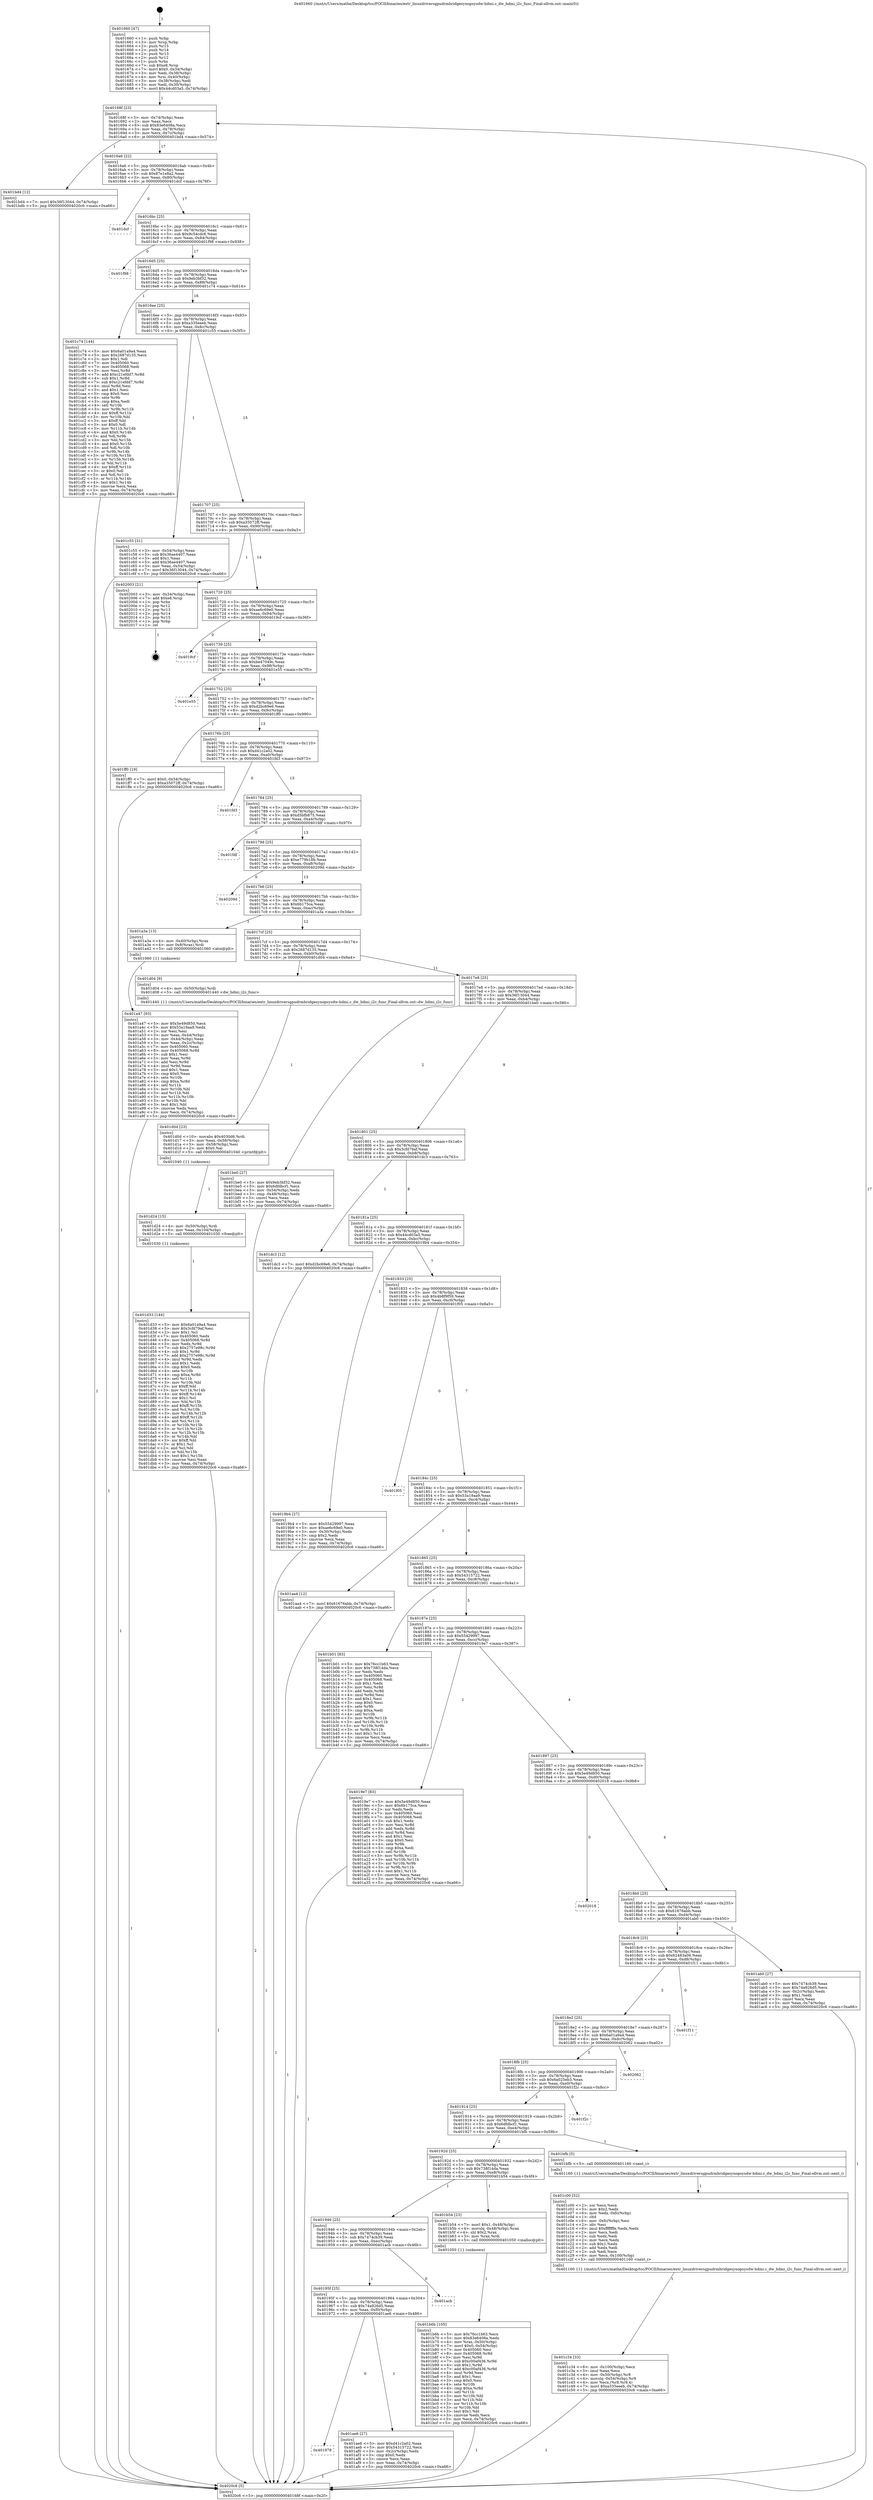 digraph "0x401660" {
  label = "0x401660 (/mnt/c/Users/mathe/Desktop/tcc/POCII/binaries/extr_linuxdriversgpudrmbridgesynopsysdw-hdmi.c_dw_hdmi_i2c_func_Final-ollvm.out::main(0))"
  labelloc = "t"
  node[shape=record]

  Entry [label="",width=0.3,height=0.3,shape=circle,fillcolor=black,style=filled]
  "0x40168f" [label="{
     0x40168f [23]\l
     | [instrs]\l
     &nbsp;&nbsp;0x40168f \<+3\>: mov -0x74(%rbp),%eax\l
     &nbsp;&nbsp;0x401692 \<+2\>: mov %eax,%ecx\l
     &nbsp;&nbsp;0x401694 \<+6\>: sub $0x83e6408a,%ecx\l
     &nbsp;&nbsp;0x40169a \<+3\>: mov %eax,-0x78(%rbp)\l
     &nbsp;&nbsp;0x40169d \<+3\>: mov %ecx,-0x7c(%rbp)\l
     &nbsp;&nbsp;0x4016a0 \<+6\>: je 0000000000401bd4 \<main+0x574\>\l
  }"]
  "0x401bd4" [label="{
     0x401bd4 [12]\l
     | [instrs]\l
     &nbsp;&nbsp;0x401bd4 \<+7\>: movl $0x36f13044,-0x74(%rbp)\l
     &nbsp;&nbsp;0x401bdb \<+5\>: jmp 00000000004020c6 \<main+0xa66\>\l
  }"]
  "0x4016a6" [label="{
     0x4016a6 [22]\l
     | [instrs]\l
     &nbsp;&nbsp;0x4016a6 \<+5\>: jmp 00000000004016ab \<main+0x4b\>\l
     &nbsp;&nbsp;0x4016ab \<+3\>: mov -0x78(%rbp),%eax\l
     &nbsp;&nbsp;0x4016ae \<+5\>: sub $0x87e1e8a2,%eax\l
     &nbsp;&nbsp;0x4016b3 \<+3\>: mov %eax,-0x80(%rbp)\l
     &nbsp;&nbsp;0x4016b6 \<+6\>: je 0000000000401dcf \<main+0x76f\>\l
  }"]
  Exit [label="",width=0.3,height=0.3,shape=circle,fillcolor=black,style=filled,peripheries=2]
  "0x401dcf" [label="{
     0x401dcf\l
  }", style=dashed]
  "0x4016bc" [label="{
     0x4016bc [25]\l
     | [instrs]\l
     &nbsp;&nbsp;0x4016bc \<+5\>: jmp 00000000004016c1 \<main+0x61\>\l
     &nbsp;&nbsp;0x4016c1 \<+3\>: mov -0x78(%rbp),%eax\l
     &nbsp;&nbsp;0x4016c4 \<+5\>: sub $0x9c54cdc6,%eax\l
     &nbsp;&nbsp;0x4016c9 \<+6\>: mov %eax,-0x84(%rbp)\l
     &nbsp;&nbsp;0x4016cf \<+6\>: je 0000000000401f98 \<main+0x938\>\l
  }"]
  "0x401d33" [label="{
     0x401d33 [144]\l
     | [instrs]\l
     &nbsp;&nbsp;0x401d33 \<+5\>: mov $0x6a01a9a4,%eax\l
     &nbsp;&nbsp;0x401d38 \<+5\>: mov $0x3cfd79af,%esi\l
     &nbsp;&nbsp;0x401d3d \<+2\>: mov $0x1,%cl\l
     &nbsp;&nbsp;0x401d3f \<+7\>: mov 0x405060,%edx\l
     &nbsp;&nbsp;0x401d46 \<+8\>: mov 0x405068,%r8d\l
     &nbsp;&nbsp;0x401d4e \<+3\>: mov %edx,%r9d\l
     &nbsp;&nbsp;0x401d51 \<+7\>: sub $0x2757e98c,%r9d\l
     &nbsp;&nbsp;0x401d58 \<+4\>: sub $0x1,%r9d\l
     &nbsp;&nbsp;0x401d5c \<+7\>: add $0x2757e98c,%r9d\l
     &nbsp;&nbsp;0x401d63 \<+4\>: imul %r9d,%edx\l
     &nbsp;&nbsp;0x401d67 \<+3\>: and $0x1,%edx\l
     &nbsp;&nbsp;0x401d6a \<+3\>: cmp $0x0,%edx\l
     &nbsp;&nbsp;0x401d6d \<+4\>: sete %r10b\l
     &nbsp;&nbsp;0x401d71 \<+4\>: cmp $0xa,%r8d\l
     &nbsp;&nbsp;0x401d75 \<+4\>: setl %r11b\l
     &nbsp;&nbsp;0x401d79 \<+3\>: mov %r10b,%bl\l
     &nbsp;&nbsp;0x401d7c \<+3\>: xor $0xff,%bl\l
     &nbsp;&nbsp;0x401d7f \<+3\>: mov %r11b,%r14b\l
     &nbsp;&nbsp;0x401d82 \<+4\>: xor $0xff,%r14b\l
     &nbsp;&nbsp;0x401d86 \<+3\>: xor $0x1,%cl\l
     &nbsp;&nbsp;0x401d89 \<+3\>: mov %bl,%r15b\l
     &nbsp;&nbsp;0x401d8c \<+4\>: and $0xff,%r15b\l
     &nbsp;&nbsp;0x401d90 \<+3\>: and %cl,%r10b\l
     &nbsp;&nbsp;0x401d93 \<+3\>: mov %r14b,%r12b\l
     &nbsp;&nbsp;0x401d96 \<+4\>: and $0xff,%r12b\l
     &nbsp;&nbsp;0x401d9a \<+3\>: and %cl,%r11b\l
     &nbsp;&nbsp;0x401d9d \<+3\>: or %r10b,%r15b\l
     &nbsp;&nbsp;0x401da0 \<+3\>: or %r11b,%r12b\l
     &nbsp;&nbsp;0x401da3 \<+3\>: xor %r12b,%r15b\l
     &nbsp;&nbsp;0x401da6 \<+3\>: or %r14b,%bl\l
     &nbsp;&nbsp;0x401da9 \<+3\>: xor $0xff,%bl\l
     &nbsp;&nbsp;0x401dac \<+3\>: or $0x1,%cl\l
     &nbsp;&nbsp;0x401daf \<+2\>: and %cl,%bl\l
     &nbsp;&nbsp;0x401db1 \<+3\>: or %bl,%r15b\l
     &nbsp;&nbsp;0x401db4 \<+4\>: test $0x1,%r15b\l
     &nbsp;&nbsp;0x401db8 \<+3\>: cmovne %esi,%eax\l
     &nbsp;&nbsp;0x401dbb \<+3\>: mov %eax,-0x74(%rbp)\l
     &nbsp;&nbsp;0x401dbe \<+5\>: jmp 00000000004020c6 \<main+0xa66\>\l
  }"]
  "0x401f98" [label="{
     0x401f98\l
  }", style=dashed]
  "0x4016d5" [label="{
     0x4016d5 [25]\l
     | [instrs]\l
     &nbsp;&nbsp;0x4016d5 \<+5\>: jmp 00000000004016da \<main+0x7a\>\l
     &nbsp;&nbsp;0x4016da \<+3\>: mov -0x78(%rbp),%eax\l
     &nbsp;&nbsp;0x4016dd \<+5\>: sub $0x9eb3bf32,%eax\l
     &nbsp;&nbsp;0x4016e2 \<+6\>: mov %eax,-0x88(%rbp)\l
     &nbsp;&nbsp;0x4016e8 \<+6\>: je 0000000000401c74 \<main+0x614\>\l
  }"]
  "0x401d24" [label="{
     0x401d24 [15]\l
     | [instrs]\l
     &nbsp;&nbsp;0x401d24 \<+4\>: mov -0x50(%rbp),%rdi\l
     &nbsp;&nbsp;0x401d28 \<+6\>: mov %eax,-0x104(%rbp)\l
     &nbsp;&nbsp;0x401d2e \<+5\>: call 0000000000401030 \<free@plt\>\l
     | [calls]\l
     &nbsp;&nbsp;0x401030 \{1\} (unknown)\l
  }"]
  "0x401c74" [label="{
     0x401c74 [144]\l
     | [instrs]\l
     &nbsp;&nbsp;0x401c74 \<+5\>: mov $0x6a01a9a4,%eax\l
     &nbsp;&nbsp;0x401c79 \<+5\>: mov $0x2687d135,%ecx\l
     &nbsp;&nbsp;0x401c7e \<+2\>: mov $0x1,%dl\l
     &nbsp;&nbsp;0x401c80 \<+7\>: mov 0x405060,%esi\l
     &nbsp;&nbsp;0x401c87 \<+7\>: mov 0x405068,%edi\l
     &nbsp;&nbsp;0x401c8e \<+3\>: mov %esi,%r8d\l
     &nbsp;&nbsp;0x401c91 \<+7\>: add $0xc21efdd7,%r8d\l
     &nbsp;&nbsp;0x401c98 \<+4\>: sub $0x1,%r8d\l
     &nbsp;&nbsp;0x401c9c \<+7\>: sub $0xc21efdd7,%r8d\l
     &nbsp;&nbsp;0x401ca3 \<+4\>: imul %r8d,%esi\l
     &nbsp;&nbsp;0x401ca7 \<+3\>: and $0x1,%esi\l
     &nbsp;&nbsp;0x401caa \<+3\>: cmp $0x0,%esi\l
     &nbsp;&nbsp;0x401cad \<+4\>: sete %r9b\l
     &nbsp;&nbsp;0x401cb1 \<+3\>: cmp $0xa,%edi\l
     &nbsp;&nbsp;0x401cb4 \<+4\>: setl %r10b\l
     &nbsp;&nbsp;0x401cb8 \<+3\>: mov %r9b,%r11b\l
     &nbsp;&nbsp;0x401cbb \<+4\>: xor $0xff,%r11b\l
     &nbsp;&nbsp;0x401cbf \<+3\>: mov %r10b,%bl\l
     &nbsp;&nbsp;0x401cc2 \<+3\>: xor $0xff,%bl\l
     &nbsp;&nbsp;0x401cc5 \<+3\>: xor $0x0,%dl\l
     &nbsp;&nbsp;0x401cc8 \<+3\>: mov %r11b,%r14b\l
     &nbsp;&nbsp;0x401ccb \<+4\>: and $0x0,%r14b\l
     &nbsp;&nbsp;0x401ccf \<+3\>: and %dl,%r9b\l
     &nbsp;&nbsp;0x401cd2 \<+3\>: mov %bl,%r15b\l
     &nbsp;&nbsp;0x401cd5 \<+4\>: and $0x0,%r15b\l
     &nbsp;&nbsp;0x401cd9 \<+3\>: and %dl,%r10b\l
     &nbsp;&nbsp;0x401cdc \<+3\>: or %r9b,%r14b\l
     &nbsp;&nbsp;0x401cdf \<+3\>: or %r10b,%r15b\l
     &nbsp;&nbsp;0x401ce2 \<+3\>: xor %r15b,%r14b\l
     &nbsp;&nbsp;0x401ce5 \<+3\>: or %bl,%r11b\l
     &nbsp;&nbsp;0x401ce8 \<+4\>: xor $0xff,%r11b\l
     &nbsp;&nbsp;0x401cec \<+3\>: or $0x0,%dl\l
     &nbsp;&nbsp;0x401cef \<+3\>: and %dl,%r11b\l
     &nbsp;&nbsp;0x401cf2 \<+3\>: or %r11b,%r14b\l
     &nbsp;&nbsp;0x401cf5 \<+4\>: test $0x1,%r14b\l
     &nbsp;&nbsp;0x401cf9 \<+3\>: cmovne %ecx,%eax\l
     &nbsp;&nbsp;0x401cfc \<+3\>: mov %eax,-0x74(%rbp)\l
     &nbsp;&nbsp;0x401cff \<+5\>: jmp 00000000004020c6 \<main+0xa66\>\l
  }"]
  "0x4016ee" [label="{
     0x4016ee [25]\l
     | [instrs]\l
     &nbsp;&nbsp;0x4016ee \<+5\>: jmp 00000000004016f3 \<main+0x93\>\l
     &nbsp;&nbsp;0x4016f3 \<+3\>: mov -0x78(%rbp),%eax\l
     &nbsp;&nbsp;0x4016f6 \<+5\>: sub $0xa335eeeb,%eax\l
     &nbsp;&nbsp;0x4016fb \<+6\>: mov %eax,-0x8c(%rbp)\l
     &nbsp;&nbsp;0x401701 \<+6\>: je 0000000000401c55 \<main+0x5f5\>\l
  }"]
  "0x401d0d" [label="{
     0x401d0d [23]\l
     | [instrs]\l
     &nbsp;&nbsp;0x401d0d \<+10\>: movabs $0x4030d6,%rdi\l
     &nbsp;&nbsp;0x401d17 \<+3\>: mov %eax,-0x58(%rbp)\l
     &nbsp;&nbsp;0x401d1a \<+3\>: mov -0x58(%rbp),%esi\l
     &nbsp;&nbsp;0x401d1d \<+2\>: mov $0x0,%al\l
     &nbsp;&nbsp;0x401d1f \<+5\>: call 0000000000401040 \<printf@plt\>\l
     | [calls]\l
     &nbsp;&nbsp;0x401040 \{1\} (unknown)\l
  }"]
  "0x401c55" [label="{
     0x401c55 [31]\l
     | [instrs]\l
     &nbsp;&nbsp;0x401c55 \<+3\>: mov -0x54(%rbp),%eax\l
     &nbsp;&nbsp;0x401c58 \<+5\>: sub $0x36ae4407,%eax\l
     &nbsp;&nbsp;0x401c5d \<+3\>: add $0x1,%eax\l
     &nbsp;&nbsp;0x401c60 \<+5\>: add $0x36ae4407,%eax\l
     &nbsp;&nbsp;0x401c65 \<+3\>: mov %eax,-0x54(%rbp)\l
     &nbsp;&nbsp;0x401c68 \<+7\>: movl $0x36f13044,-0x74(%rbp)\l
     &nbsp;&nbsp;0x401c6f \<+5\>: jmp 00000000004020c6 \<main+0xa66\>\l
  }"]
  "0x401707" [label="{
     0x401707 [25]\l
     | [instrs]\l
     &nbsp;&nbsp;0x401707 \<+5\>: jmp 000000000040170c \<main+0xac\>\l
     &nbsp;&nbsp;0x40170c \<+3\>: mov -0x78(%rbp),%eax\l
     &nbsp;&nbsp;0x40170f \<+5\>: sub $0xa35072ff,%eax\l
     &nbsp;&nbsp;0x401714 \<+6\>: mov %eax,-0x90(%rbp)\l
     &nbsp;&nbsp;0x40171a \<+6\>: je 0000000000402003 \<main+0x9a3\>\l
  }"]
  "0x401c34" [label="{
     0x401c34 [33]\l
     | [instrs]\l
     &nbsp;&nbsp;0x401c34 \<+6\>: mov -0x100(%rbp),%ecx\l
     &nbsp;&nbsp;0x401c3a \<+3\>: imul %eax,%ecx\l
     &nbsp;&nbsp;0x401c3d \<+4\>: mov -0x50(%rbp),%r8\l
     &nbsp;&nbsp;0x401c41 \<+4\>: movslq -0x54(%rbp),%r9\l
     &nbsp;&nbsp;0x401c45 \<+4\>: mov %ecx,(%r8,%r9,4)\l
     &nbsp;&nbsp;0x401c49 \<+7\>: movl $0xa335eeeb,-0x74(%rbp)\l
     &nbsp;&nbsp;0x401c50 \<+5\>: jmp 00000000004020c6 \<main+0xa66\>\l
  }"]
  "0x402003" [label="{
     0x402003 [21]\l
     | [instrs]\l
     &nbsp;&nbsp;0x402003 \<+3\>: mov -0x34(%rbp),%eax\l
     &nbsp;&nbsp;0x402006 \<+7\>: add $0xe8,%rsp\l
     &nbsp;&nbsp;0x40200d \<+1\>: pop %rbx\l
     &nbsp;&nbsp;0x40200e \<+2\>: pop %r12\l
     &nbsp;&nbsp;0x402010 \<+2\>: pop %r13\l
     &nbsp;&nbsp;0x402012 \<+2\>: pop %r14\l
     &nbsp;&nbsp;0x402014 \<+2\>: pop %r15\l
     &nbsp;&nbsp;0x402016 \<+1\>: pop %rbp\l
     &nbsp;&nbsp;0x402017 \<+1\>: ret\l
  }"]
  "0x401720" [label="{
     0x401720 [25]\l
     | [instrs]\l
     &nbsp;&nbsp;0x401720 \<+5\>: jmp 0000000000401725 \<main+0xc5\>\l
     &nbsp;&nbsp;0x401725 \<+3\>: mov -0x78(%rbp),%eax\l
     &nbsp;&nbsp;0x401728 \<+5\>: sub $0xae6c69e0,%eax\l
     &nbsp;&nbsp;0x40172d \<+6\>: mov %eax,-0x94(%rbp)\l
     &nbsp;&nbsp;0x401733 \<+6\>: je 00000000004019cf \<main+0x36f\>\l
  }"]
  "0x401c00" [label="{
     0x401c00 [52]\l
     | [instrs]\l
     &nbsp;&nbsp;0x401c00 \<+2\>: xor %ecx,%ecx\l
     &nbsp;&nbsp;0x401c02 \<+5\>: mov $0x2,%edx\l
     &nbsp;&nbsp;0x401c07 \<+6\>: mov %edx,-0xfc(%rbp)\l
     &nbsp;&nbsp;0x401c0d \<+1\>: cltd\l
     &nbsp;&nbsp;0x401c0e \<+6\>: mov -0xfc(%rbp),%esi\l
     &nbsp;&nbsp;0x401c14 \<+2\>: idiv %esi\l
     &nbsp;&nbsp;0x401c16 \<+6\>: imul $0xfffffffe,%edx,%edx\l
     &nbsp;&nbsp;0x401c1c \<+2\>: mov %ecx,%edi\l
     &nbsp;&nbsp;0x401c1e \<+2\>: sub %edx,%edi\l
     &nbsp;&nbsp;0x401c20 \<+2\>: mov %ecx,%edx\l
     &nbsp;&nbsp;0x401c22 \<+3\>: sub $0x1,%edx\l
     &nbsp;&nbsp;0x401c25 \<+2\>: add %edx,%edi\l
     &nbsp;&nbsp;0x401c27 \<+2\>: sub %edi,%ecx\l
     &nbsp;&nbsp;0x401c29 \<+6\>: mov %ecx,-0x100(%rbp)\l
     &nbsp;&nbsp;0x401c2f \<+5\>: call 0000000000401160 \<next_i\>\l
     | [calls]\l
     &nbsp;&nbsp;0x401160 \{1\} (/mnt/c/Users/mathe/Desktop/tcc/POCII/binaries/extr_linuxdriversgpudrmbridgesynopsysdw-hdmi.c_dw_hdmi_i2c_func_Final-ollvm.out::next_i)\l
  }"]
  "0x4019cf" [label="{
     0x4019cf\l
  }", style=dashed]
  "0x401739" [label="{
     0x401739 [25]\l
     | [instrs]\l
     &nbsp;&nbsp;0x401739 \<+5\>: jmp 000000000040173e \<main+0xde\>\l
     &nbsp;&nbsp;0x40173e \<+3\>: mov -0x78(%rbp),%eax\l
     &nbsp;&nbsp;0x401741 \<+5\>: sub $0xbe47049c,%eax\l
     &nbsp;&nbsp;0x401746 \<+6\>: mov %eax,-0x98(%rbp)\l
     &nbsp;&nbsp;0x40174c \<+6\>: je 0000000000401e55 \<main+0x7f5\>\l
  }"]
  "0x401b6b" [label="{
     0x401b6b [105]\l
     | [instrs]\l
     &nbsp;&nbsp;0x401b6b \<+5\>: mov $0x76cc1b63,%ecx\l
     &nbsp;&nbsp;0x401b70 \<+5\>: mov $0x83e6408a,%edx\l
     &nbsp;&nbsp;0x401b75 \<+4\>: mov %rax,-0x50(%rbp)\l
     &nbsp;&nbsp;0x401b79 \<+7\>: movl $0x0,-0x54(%rbp)\l
     &nbsp;&nbsp;0x401b80 \<+7\>: mov 0x405060,%esi\l
     &nbsp;&nbsp;0x401b87 \<+8\>: mov 0x405068,%r8d\l
     &nbsp;&nbsp;0x401b8f \<+3\>: mov %esi,%r9d\l
     &nbsp;&nbsp;0x401b92 \<+7\>: sub $0xc00af436,%r9d\l
     &nbsp;&nbsp;0x401b99 \<+4\>: sub $0x1,%r9d\l
     &nbsp;&nbsp;0x401b9d \<+7\>: add $0xc00af436,%r9d\l
     &nbsp;&nbsp;0x401ba4 \<+4\>: imul %r9d,%esi\l
     &nbsp;&nbsp;0x401ba8 \<+3\>: and $0x1,%esi\l
     &nbsp;&nbsp;0x401bab \<+3\>: cmp $0x0,%esi\l
     &nbsp;&nbsp;0x401bae \<+4\>: sete %r10b\l
     &nbsp;&nbsp;0x401bb2 \<+4\>: cmp $0xa,%r8d\l
     &nbsp;&nbsp;0x401bb6 \<+4\>: setl %r11b\l
     &nbsp;&nbsp;0x401bba \<+3\>: mov %r10b,%bl\l
     &nbsp;&nbsp;0x401bbd \<+3\>: and %r11b,%bl\l
     &nbsp;&nbsp;0x401bc0 \<+3\>: xor %r11b,%r10b\l
     &nbsp;&nbsp;0x401bc3 \<+3\>: or %r10b,%bl\l
     &nbsp;&nbsp;0x401bc6 \<+3\>: test $0x1,%bl\l
     &nbsp;&nbsp;0x401bc9 \<+3\>: cmovne %edx,%ecx\l
     &nbsp;&nbsp;0x401bcc \<+3\>: mov %ecx,-0x74(%rbp)\l
     &nbsp;&nbsp;0x401bcf \<+5\>: jmp 00000000004020c6 \<main+0xa66\>\l
  }"]
  "0x401e55" [label="{
     0x401e55\l
  }", style=dashed]
  "0x401752" [label="{
     0x401752 [25]\l
     | [instrs]\l
     &nbsp;&nbsp;0x401752 \<+5\>: jmp 0000000000401757 \<main+0xf7\>\l
     &nbsp;&nbsp;0x401757 \<+3\>: mov -0x78(%rbp),%eax\l
     &nbsp;&nbsp;0x40175a \<+5\>: sub $0xd2bc69e6,%eax\l
     &nbsp;&nbsp;0x40175f \<+6\>: mov %eax,-0x9c(%rbp)\l
     &nbsp;&nbsp;0x401765 \<+6\>: je 0000000000401ff0 \<main+0x990\>\l
  }"]
  "0x401978" [label="{
     0x401978\l
  }", style=dashed]
  "0x401ff0" [label="{
     0x401ff0 [19]\l
     | [instrs]\l
     &nbsp;&nbsp;0x401ff0 \<+7\>: movl $0x0,-0x34(%rbp)\l
     &nbsp;&nbsp;0x401ff7 \<+7\>: movl $0xa35072ff,-0x74(%rbp)\l
     &nbsp;&nbsp;0x401ffe \<+5\>: jmp 00000000004020c6 \<main+0xa66\>\l
  }"]
  "0x40176b" [label="{
     0x40176b [25]\l
     | [instrs]\l
     &nbsp;&nbsp;0x40176b \<+5\>: jmp 0000000000401770 \<main+0x110\>\l
     &nbsp;&nbsp;0x401770 \<+3\>: mov -0x78(%rbp),%eax\l
     &nbsp;&nbsp;0x401773 \<+5\>: sub $0xd41c2a02,%eax\l
     &nbsp;&nbsp;0x401778 \<+6\>: mov %eax,-0xa0(%rbp)\l
     &nbsp;&nbsp;0x40177e \<+6\>: je 0000000000401fd3 \<main+0x973\>\l
  }"]
  "0x401ae6" [label="{
     0x401ae6 [27]\l
     | [instrs]\l
     &nbsp;&nbsp;0x401ae6 \<+5\>: mov $0xd41c2a02,%eax\l
     &nbsp;&nbsp;0x401aeb \<+5\>: mov $0x54315722,%ecx\l
     &nbsp;&nbsp;0x401af0 \<+3\>: mov -0x2c(%rbp),%edx\l
     &nbsp;&nbsp;0x401af3 \<+3\>: cmp $0x0,%edx\l
     &nbsp;&nbsp;0x401af6 \<+3\>: cmove %ecx,%eax\l
     &nbsp;&nbsp;0x401af9 \<+3\>: mov %eax,-0x74(%rbp)\l
     &nbsp;&nbsp;0x401afc \<+5\>: jmp 00000000004020c6 \<main+0xa66\>\l
  }"]
  "0x401fd3" [label="{
     0x401fd3\l
  }", style=dashed]
  "0x401784" [label="{
     0x401784 [25]\l
     | [instrs]\l
     &nbsp;&nbsp;0x401784 \<+5\>: jmp 0000000000401789 \<main+0x129\>\l
     &nbsp;&nbsp;0x401789 \<+3\>: mov -0x78(%rbp),%eax\l
     &nbsp;&nbsp;0x40178c \<+5\>: sub $0xd5bfb875,%eax\l
     &nbsp;&nbsp;0x401791 \<+6\>: mov %eax,-0xa4(%rbp)\l
     &nbsp;&nbsp;0x401797 \<+6\>: je 0000000000401fdf \<main+0x97f\>\l
  }"]
  "0x40195f" [label="{
     0x40195f [25]\l
     | [instrs]\l
     &nbsp;&nbsp;0x40195f \<+5\>: jmp 0000000000401964 \<main+0x304\>\l
     &nbsp;&nbsp;0x401964 \<+3\>: mov -0x78(%rbp),%eax\l
     &nbsp;&nbsp;0x401967 \<+5\>: sub $0x74a926d5,%eax\l
     &nbsp;&nbsp;0x40196c \<+6\>: mov %eax,-0xf0(%rbp)\l
     &nbsp;&nbsp;0x401972 \<+6\>: je 0000000000401ae6 \<main+0x486\>\l
  }"]
  "0x401fdf" [label="{
     0x401fdf\l
  }", style=dashed]
  "0x40179d" [label="{
     0x40179d [25]\l
     | [instrs]\l
     &nbsp;&nbsp;0x40179d \<+5\>: jmp 00000000004017a2 \<main+0x142\>\l
     &nbsp;&nbsp;0x4017a2 \<+3\>: mov -0x78(%rbp),%eax\l
     &nbsp;&nbsp;0x4017a5 \<+5\>: sub $0xe779b18b,%eax\l
     &nbsp;&nbsp;0x4017aa \<+6\>: mov %eax,-0xa8(%rbp)\l
     &nbsp;&nbsp;0x4017b0 \<+6\>: je 000000000040209d \<main+0xa3d\>\l
  }"]
  "0x401acb" [label="{
     0x401acb\l
  }", style=dashed]
  "0x40209d" [label="{
     0x40209d\l
  }", style=dashed]
  "0x4017b6" [label="{
     0x4017b6 [25]\l
     | [instrs]\l
     &nbsp;&nbsp;0x4017b6 \<+5\>: jmp 00000000004017bb \<main+0x15b\>\l
     &nbsp;&nbsp;0x4017bb \<+3\>: mov -0x78(%rbp),%eax\l
     &nbsp;&nbsp;0x4017be \<+5\>: sub $0x6b175ca,%eax\l
     &nbsp;&nbsp;0x4017c3 \<+6\>: mov %eax,-0xac(%rbp)\l
     &nbsp;&nbsp;0x4017c9 \<+6\>: je 0000000000401a3a \<main+0x3da\>\l
  }"]
  "0x401946" [label="{
     0x401946 [25]\l
     | [instrs]\l
     &nbsp;&nbsp;0x401946 \<+5\>: jmp 000000000040194b \<main+0x2eb\>\l
     &nbsp;&nbsp;0x40194b \<+3\>: mov -0x78(%rbp),%eax\l
     &nbsp;&nbsp;0x40194e \<+5\>: sub $0x7474cb39,%eax\l
     &nbsp;&nbsp;0x401953 \<+6\>: mov %eax,-0xec(%rbp)\l
     &nbsp;&nbsp;0x401959 \<+6\>: je 0000000000401acb \<main+0x46b\>\l
  }"]
  "0x401a3a" [label="{
     0x401a3a [13]\l
     | [instrs]\l
     &nbsp;&nbsp;0x401a3a \<+4\>: mov -0x40(%rbp),%rax\l
     &nbsp;&nbsp;0x401a3e \<+4\>: mov 0x8(%rax),%rdi\l
     &nbsp;&nbsp;0x401a42 \<+5\>: call 0000000000401060 \<atoi@plt\>\l
     | [calls]\l
     &nbsp;&nbsp;0x401060 \{1\} (unknown)\l
  }"]
  "0x4017cf" [label="{
     0x4017cf [25]\l
     | [instrs]\l
     &nbsp;&nbsp;0x4017cf \<+5\>: jmp 00000000004017d4 \<main+0x174\>\l
     &nbsp;&nbsp;0x4017d4 \<+3\>: mov -0x78(%rbp),%eax\l
     &nbsp;&nbsp;0x4017d7 \<+5\>: sub $0x2687d135,%eax\l
     &nbsp;&nbsp;0x4017dc \<+6\>: mov %eax,-0xb0(%rbp)\l
     &nbsp;&nbsp;0x4017e2 \<+6\>: je 0000000000401d04 \<main+0x6a4\>\l
  }"]
  "0x401b54" [label="{
     0x401b54 [23]\l
     | [instrs]\l
     &nbsp;&nbsp;0x401b54 \<+7\>: movl $0x1,-0x48(%rbp)\l
     &nbsp;&nbsp;0x401b5b \<+4\>: movslq -0x48(%rbp),%rax\l
     &nbsp;&nbsp;0x401b5f \<+4\>: shl $0x2,%rax\l
     &nbsp;&nbsp;0x401b63 \<+3\>: mov %rax,%rdi\l
     &nbsp;&nbsp;0x401b66 \<+5\>: call 0000000000401050 \<malloc@plt\>\l
     | [calls]\l
     &nbsp;&nbsp;0x401050 \{1\} (unknown)\l
  }"]
  "0x401d04" [label="{
     0x401d04 [9]\l
     | [instrs]\l
     &nbsp;&nbsp;0x401d04 \<+4\>: mov -0x50(%rbp),%rdi\l
     &nbsp;&nbsp;0x401d08 \<+5\>: call 0000000000401440 \<dw_hdmi_i2c_func\>\l
     | [calls]\l
     &nbsp;&nbsp;0x401440 \{1\} (/mnt/c/Users/mathe/Desktop/tcc/POCII/binaries/extr_linuxdriversgpudrmbridgesynopsysdw-hdmi.c_dw_hdmi_i2c_func_Final-ollvm.out::dw_hdmi_i2c_func)\l
  }"]
  "0x4017e8" [label="{
     0x4017e8 [25]\l
     | [instrs]\l
     &nbsp;&nbsp;0x4017e8 \<+5\>: jmp 00000000004017ed \<main+0x18d\>\l
     &nbsp;&nbsp;0x4017ed \<+3\>: mov -0x78(%rbp),%eax\l
     &nbsp;&nbsp;0x4017f0 \<+5\>: sub $0x36f13044,%eax\l
     &nbsp;&nbsp;0x4017f5 \<+6\>: mov %eax,-0xb4(%rbp)\l
     &nbsp;&nbsp;0x4017fb \<+6\>: je 0000000000401be0 \<main+0x580\>\l
  }"]
  "0x40192d" [label="{
     0x40192d [25]\l
     | [instrs]\l
     &nbsp;&nbsp;0x40192d \<+5\>: jmp 0000000000401932 \<main+0x2d2\>\l
     &nbsp;&nbsp;0x401932 \<+3\>: mov -0x78(%rbp),%eax\l
     &nbsp;&nbsp;0x401935 \<+5\>: sub $0x738f14da,%eax\l
     &nbsp;&nbsp;0x40193a \<+6\>: mov %eax,-0xe8(%rbp)\l
     &nbsp;&nbsp;0x401940 \<+6\>: je 0000000000401b54 \<main+0x4f4\>\l
  }"]
  "0x401be0" [label="{
     0x401be0 [27]\l
     | [instrs]\l
     &nbsp;&nbsp;0x401be0 \<+5\>: mov $0x9eb3bf32,%eax\l
     &nbsp;&nbsp;0x401be5 \<+5\>: mov $0x6dfdbcf1,%ecx\l
     &nbsp;&nbsp;0x401bea \<+3\>: mov -0x54(%rbp),%edx\l
     &nbsp;&nbsp;0x401bed \<+3\>: cmp -0x48(%rbp),%edx\l
     &nbsp;&nbsp;0x401bf0 \<+3\>: cmovl %ecx,%eax\l
     &nbsp;&nbsp;0x401bf3 \<+3\>: mov %eax,-0x74(%rbp)\l
     &nbsp;&nbsp;0x401bf6 \<+5\>: jmp 00000000004020c6 \<main+0xa66\>\l
  }"]
  "0x401801" [label="{
     0x401801 [25]\l
     | [instrs]\l
     &nbsp;&nbsp;0x401801 \<+5\>: jmp 0000000000401806 \<main+0x1a6\>\l
     &nbsp;&nbsp;0x401806 \<+3\>: mov -0x78(%rbp),%eax\l
     &nbsp;&nbsp;0x401809 \<+5\>: sub $0x3cfd79af,%eax\l
     &nbsp;&nbsp;0x40180e \<+6\>: mov %eax,-0xb8(%rbp)\l
     &nbsp;&nbsp;0x401814 \<+6\>: je 0000000000401dc3 \<main+0x763\>\l
  }"]
  "0x401bfb" [label="{
     0x401bfb [5]\l
     | [instrs]\l
     &nbsp;&nbsp;0x401bfb \<+5\>: call 0000000000401160 \<next_i\>\l
     | [calls]\l
     &nbsp;&nbsp;0x401160 \{1\} (/mnt/c/Users/mathe/Desktop/tcc/POCII/binaries/extr_linuxdriversgpudrmbridgesynopsysdw-hdmi.c_dw_hdmi_i2c_func_Final-ollvm.out::next_i)\l
  }"]
  "0x401dc3" [label="{
     0x401dc3 [12]\l
     | [instrs]\l
     &nbsp;&nbsp;0x401dc3 \<+7\>: movl $0xd2bc69e6,-0x74(%rbp)\l
     &nbsp;&nbsp;0x401dca \<+5\>: jmp 00000000004020c6 \<main+0xa66\>\l
  }"]
  "0x40181a" [label="{
     0x40181a [25]\l
     | [instrs]\l
     &nbsp;&nbsp;0x40181a \<+5\>: jmp 000000000040181f \<main+0x1bf\>\l
     &nbsp;&nbsp;0x40181f \<+3\>: mov -0x78(%rbp),%eax\l
     &nbsp;&nbsp;0x401822 \<+5\>: sub $0x44cd03a5,%eax\l
     &nbsp;&nbsp;0x401827 \<+6\>: mov %eax,-0xbc(%rbp)\l
     &nbsp;&nbsp;0x40182d \<+6\>: je 00000000004019b4 \<main+0x354\>\l
  }"]
  "0x401914" [label="{
     0x401914 [25]\l
     | [instrs]\l
     &nbsp;&nbsp;0x401914 \<+5\>: jmp 0000000000401919 \<main+0x2b9\>\l
     &nbsp;&nbsp;0x401919 \<+3\>: mov -0x78(%rbp),%eax\l
     &nbsp;&nbsp;0x40191c \<+5\>: sub $0x6dfdbcf1,%eax\l
     &nbsp;&nbsp;0x401921 \<+6\>: mov %eax,-0xe4(%rbp)\l
     &nbsp;&nbsp;0x401927 \<+6\>: je 0000000000401bfb \<main+0x59b\>\l
  }"]
  "0x4019b4" [label="{
     0x4019b4 [27]\l
     | [instrs]\l
     &nbsp;&nbsp;0x4019b4 \<+5\>: mov $0x55429997,%eax\l
     &nbsp;&nbsp;0x4019b9 \<+5\>: mov $0xae6c69e0,%ecx\l
     &nbsp;&nbsp;0x4019be \<+3\>: mov -0x30(%rbp),%edx\l
     &nbsp;&nbsp;0x4019c1 \<+3\>: cmp $0x2,%edx\l
     &nbsp;&nbsp;0x4019c4 \<+3\>: cmovne %ecx,%eax\l
     &nbsp;&nbsp;0x4019c7 \<+3\>: mov %eax,-0x74(%rbp)\l
     &nbsp;&nbsp;0x4019ca \<+5\>: jmp 00000000004020c6 \<main+0xa66\>\l
  }"]
  "0x401833" [label="{
     0x401833 [25]\l
     | [instrs]\l
     &nbsp;&nbsp;0x401833 \<+5\>: jmp 0000000000401838 \<main+0x1d8\>\l
     &nbsp;&nbsp;0x401838 \<+3\>: mov -0x78(%rbp),%eax\l
     &nbsp;&nbsp;0x40183b \<+5\>: sub $0x4b8f9f59,%eax\l
     &nbsp;&nbsp;0x401840 \<+6\>: mov %eax,-0xc0(%rbp)\l
     &nbsp;&nbsp;0x401846 \<+6\>: je 0000000000401f05 \<main+0x8a5\>\l
  }"]
  "0x4020c6" [label="{
     0x4020c6 [5]\l
     | [instrs]\l
     &nbsp;&nbsp;0x4020c6 \<+5\>: jmp 000000000040168f \<main+0x2f\>\l
  }"]
  "0x401660" [label="{
     0x401660 [47]\l
     | [instrs]\l
     &nbsp;&nbsp;0x401660 \<+1\>: push %rbp\l
     &nbsp;&nbsp;0x401661 \<+3\>: mov %rsp,%rbp\l
     &nbsp;&nbsp;0x401664 \<+2\>: push %r15\l
     &nbsp;&nbsp;0x401666 \<+2\>: push %r14\l
     &nbsp;&nbsp;0x401668 \<+2\>: push %r13\l
     &nbsp;&nbsp;0x40166a \<+2\>: push %r12\l
     &nbsp;&nbsp;0x40166c \<+1\>: push %rbx\l
     &nbsp;&nbsp;0x40166d \<+7\>: sub $0xe8,%rsp\l
     &nbsp;&nbsp;0x401674 \<+7\>: movl $0x0,-0x34(%rbp)\l
     &nbsp;&nbsp;0x40167b \<+3\>: mov %edi,-0x38(%rbp)\l
     &nbsp;&nbsp;0x40167e \<+4\>: mov %rsi,-0x40(%rbp)\l
     &nbsp;&nbsp;0x401682 \<+3\>: mov -0x38(%rbp),%edi\l
     &nbsp;&nbsp;0x401685 \<+3\>: mov %edi,-0x30(%rbp)\l
     &nbsp;&nbsp;0x401688 \<+7\>: movl $0x44cd03a5,-0x74(%rbp)\l
  }"]
  "0x401f2c" [label="{
     0x401f2c\l
  }", style=dashed]
  "0x401f05" [label="{
     0x401f05\l
  }", style=dashed]
  "0x40184c" [label="{
     0x40184c [25]\l
     | [instrs]\l
     &nbsp;&nbsp;0x40184c \<+5\>: jmp 0000000000401851 \<main+0x1f1\>\l
     &nbsp;&nbsp;0x401851 \<+3\>: mov -0x78(%rbp),%eax\l
     &nbsp;&nbsp;0x401854 \<+5\>: sub $0x53a19aa9,%eax\l
     &nbsp;&nbsp;0x401859 \<+6\>: mov %eax,-0xc4(%rbp)\l
     &nbsp;&nbsp;0x40185f \<+6\>: je 0000000000401aa4 \<main+0x444\>\l
  }"]
  "0x4018fb" [label="{
     0x4018fb [25]\l
     | [instrs]\l
     &nbsp;&nbsp;0x4018fb \<+5\>: jmp 0000000000401900 \<main+0x2a0\>\l
     &nbsp;&nbsp;0x401900 \<+3\>: mov -0x78(%rbp),%eax\l
     &nbsp;&nbsp;0x401903 \<+5\>: sub $0x6a025eb3,%eax\l
     &nbsp;&nbsp;0x401908 \<+6\>: mov %eax,-0xe0(%rbp)\l
     &nbsp;&nbsp;0x40190e \<+6\>: je 0000000000401f2c \<main+0x8cc\>\l
  }"]
  "0x401aa4" [label="{
     0x401aa4 [12]\l
     | [instrs]\l
     &nbsp;&nbsp;0x401aa4 \<+7\>: movl $0x61676abb,-0x74(%rbp)\l
     &nbsp;&nbsp;0x401aab \<+5\>: jmp 00000000004020c6 \<main+0xa66\>\l
  }"]
  "0x401865" [label="{
     0x401865 [25]\l
     | [instrs]\l
     &nbsp;&nbsp;0x401865 \<+5\>: jmp 000000000040186a \<main+0x20a\>\l
     &nbsp;&nbsp;0x40186a \<+3\>: mov -0x78(%rbp),%eax\l
     &nbsp;&nbsp;0x40186d \<+5\>: sub $0x54315722,%eax\l
     &nbsp;&nbsp;0x401872 \<+6\>: mov %eax,-0xc8(%rbp)\l
     &nbsp;&nbsp;0x401878 \<+6\>: je 0000000000401b01 \<main+0x4a1\>\l
  }"]
  "0x402062" [label="{
     0x402062\l
  }", style=dashed]
  "0x401b01" [label="{
     0x401b01 [83]\l
     | [instrs]\l
     &nbsp;&nbsp;0x401b01 \<+5\>: mov $0x76cc1b63,%eax\l
     &nbsp;&nbsp;0x401b06 \<+5\>: mov $0x738f14da,%ecx\l
     &nbsp;&nbsp;0x401b0b \<+2\>: xor %edx,%edx\l
     &nbsp;&nbsp;0x401b0d \<+7\>: mov 0x405060,%esi\l
     &nbsp;&nbsp;0x401b14 \<+7\>: mov 0x405068,%edi\l
     &nbsp;&nbsp;0x401b1b \<+3\>: sub $0x1,%edx\l
     &nbsp;&nbsp;0x401b1e \<+3\>: mov %esi,%r8d\l
     &nbsp;&nbsp;0x401b21 \<+3\>: add %edx,%r8d\l
     &nbsp;&nbsp;0x401b24 \<+4\>: imul %r8d,%esi\l
     &nbsp;&nbsp;0x401b28 \<+3\>: and $0x1,%esi\l
     &nbsp;&nbsp;0x401b2b \<+3\>: cmp $0x0,%esi\l
     &nbsp;&nbsp;0x401b2e \<+4\>: sete %r9b\l
     &nbsp;&nbsp;0x401b32 \<+3\>: cmp $0xa,%edi\l
     &nbsp;&nbsp;0x401b35 \<+4\>: setl %r10b\l
     &nbsp;&nbsp;0x401b39 \<+3\>: mov %r9b,%r11b\l
     &nbsp;&nbsp;0x401b3c \<+3\>: and %r10b,%r11b\l
     &nbsp;&nbsp;0x401b3f \<+3\>: xor %r10b,%r9b\l
     &nbsp;&nbsp;0x401b42 \<+3\>: or %r9b,%r11b\l
     &nbsp;&nbsp;0x401b45 \<+4\>: test $0x1,%r11b\l
     &nbsp;&nbsp;0x401b49 \<+3\>: cmovne %ecx,%eax\l
     &nbsp;&nbsp;0x401b4c \<+3\>: mov %eax,-0x74(%rbp)\l
     &nbsp;&nbsp;0x401b4f \<+5\>: jmp 00000000004020c6 \<main+0xa66\>\l
  }"]
  "0x40187e" [label="{
     0x40187e [25]\l
     | [instrs]\l
     &nbsp;&nbsp;0x40187e \<+5\>: jmp 0000000000401883 \<main+0x223\>\l
     &nbsp;&nbsp;0x401883 \<+3\>: mov -0x78(%rbp),%eax\l
     &nbsp;&nbsp;0x401886 \<+5\>: sub $0x55429997,%eax\l
     &nbsp;&nbsp;0x40188b \<+6\>: mov %eax,-0xcc(%rbp)\l
     &nbsp;&nbsp;0x401891 \<+6\>: je 00000000004019e7 \<main+0x387\>\l
  }"]
  "0x4018e2" [label="{
     0x4018e2 [25]\l
     | [instrs]\l
     &nbsp;&nbsp;0x4018e2 \<+5\>: jmp 00000000004018e7 \<main+0x287\>\l
     &nbsp;&nbsp;0x4018e7 \<+3\>: mov -0x78(%rbp),%eax\l
     &nbsp;&nbsp;0x4018ea \<+5\>: sub $0x6a01a9a4,%eax\l
     &nbsp;&nbsp;0x4018ef \<+6\>: mov %eax,-0xdc(%rbp)\l
     &nbsp;&nbsp;0x4018f5 \<+6\>: je 0000000000402062 \<main+0xa02\>\l
  }"]
  "0x4019e7" [label="{
     0x4019e7 [83]\l
     | [instrs]\l
     &nbsp;&nbsp;0x4019e7 \<+5\>: mov $0x5e49d850,%eax\l
     &nbsp;&nbsp;0x4019ec \<+5\>: mov $0x6b175ca,%ecx\l
     &nbsp;&nbsp;0x4019f1 \<+2\>: xor %edx,%edx\l
     &nbsp;&nbsp;0x4019f3 \<+7\>: mov 0x405060,%esi\l
     &nbsp;&nbsp;0x4019fa \<+7\>: mov 0x405068,%edi\l
     &nbsp;&nbsp;0x401a01 \<+3\>: sub $0x1,%edx\l
     &nbsp;&nbsp;0x401a04 \<+3\>: mov %esi,%r8d\l
     &nbsp;&nbsp;0x401a07 \<+3\>: add %edx,%r8d\l
     &nbsp;&nbsp;0x401a0a \<+4\>: imul %r8d,%esi\l
     &nbsp;&nbsp;0x401a0e \<+3\>: and $0x1,%esi\l
     &nbsp;&nbsp;0x401a11 \<+3\>: cmp $0x0,%esi\l
     &nbsp;&nbsp;0x401a14 \<+4\>: sete %r9b\l
     &nbsp;&nbsp;0x401a18 \<+3\>: cmp $0xa,%edi\l
     &nbsp;&nbsp;0x401a1b \<+4\>: setl %r10b\l
     &nbsp;&nbsp;0x401a1f \<+3\>: mov %r9b,%r11b\l
     &nbsp;&nbsp;0x401a22 \<+3\>: and %r10b,%r11b\l
     &nbsp;&nbsp;0x401a25 \<+3\>: xor %r10b,%r9b\l
     &nbsp;&nbsp;0x401a28 \<+3\>: or %r9b,%r11b\l
     &nbsp;&nbsp;0x401a2b \<+4\>: test $0x1,%r11b\l
     &nbsp;&nbsp;0x401a2f \<+3\>: cmovne %ecx,%eax\l
     &nbsp;&nbsp;0x401a32 \<+3\>: mov %eax,-0x74(%rbp)\l
     &nbsp;&nbsp;0x401a35 \<+5\>: jmp 00000000004020c6 \<main+0xa66\>\l
  }"]
  "0x401897" [label="{
     0x401897 [25]\l
     | [instrs]\l
     &nbsp;&nbsp;0x401897 \<+5\>: jmp 000000000040189c \<main+0x23c\>\l
     &nbsp;&nbsp;0x40189c \<+3\>: mov -0x78(%rbp),%eax\l
     &nbsp;&nbsp;0x40189f \<+5\>: sub $0x5e49d850,%eax\l
     &nbsp;&nbsp;0x4018a4 \<+6\>: mov %eax,-0xd0(%rbp)\l
     &nbsp;&nbsp;0x4018aa \<+6\>: je 0000000000402018 \<main+0x9b8\>\l
  }"]
  "0x401a47" [label="{
     0x401a47 [93]\l
     | [instrs]\l
     &nbsp;&nbsp;0x401a47 \<+5\>: mov $0x5e49d850,%ecx\l
     &nbsp;&nbsp;0x401a4c \<+5\>: mov $0x53a19aa9,%edx\l
     &nbsp;&nbsp;0x401a51 \<+2\>: xor %esi,%esi\l
     &nbsp;&nbsp;0x401a53 \<+3\>: mov %eax,-0x44(%rbp)\l
     &nbsp;&nbsp;0x401a56 \<+3\>: mov -0x44(%rbp),%eax\l
     &nbsp;&nbsp;0x401a59 \<+3\>: mov %eax,-0x2c(%rbp)\l
     &nbsp;&nbsp;0x401a5c \<+7\>: mov 0x405060,%eax\l
     &nbsp;&nbsp;0x401a63 \<+8\>: mov 0x405068,%r8d\l
     &nbsp;&nbsp;0x401a6b \<+3\>: sub $0x1,%esi\l
     &nbsp;&nbsp;0x401a6e \<+3\>: mov %eax,%r9d\l
     &nbsp;&nbsp;0x401a71 \<+3\>: add %esi,%r9d\l
     &nbsp;&nbsp;0x401a74 \<+4\>: imul %r9d,%eax\l
     &nbsp;&nbsp;0x401a78 \<+3\>: and $0x1,%eax\l
     &nbsp;&nbsp;0x401a7b \<+3\>: cmp $0x0,%eax\l
     &nbsp;&nbsp;0x401a7e \<+4\>: sete %r10b\l
     &nbsp;&nbsp;0x401a82 \<+4\>: cmp $0xa,%r8d\l
     &nbsp;&nbsp;0x401a86 \<+4\>: setl %r11b\l
     &nbsp;&nbsp;0x401a8a \<+3\>: mov %r10b,%bl\l
     &nbsp;&nbsp;0x401a8d \<+3\>: and %r11b,%bl\l
     &nbsp;&nbsp;0x401a90 \<+3\>: xor %r11b,%r10b\l
     &nbsp;&nbsp;0x401a93 \<+3\>: or %r10b,%bl\l
     &nbsp;&nbsp;0x401a96 \<+3\>: test $0x1,%bl\l
     &nbsp;&nbsp;0x401a99 \<+3\>: cmovne %edx,%ecx\l
     &nbsp;&nbsp;0x401a9c \<+3\>: mov %ecx,-0x74(%rbp)\l
     &nbsp;&nbsp;0x401a9f \<+5\>: jmp 00000000004020c6 \<main+0xa66\>\l
  }"]
  "0x401f11" [label="{
     0x401f11\l
  }", style=dashed]
  "0x402018" [label="{
     0x402018\l
  }", style=dashed]
  "0x4018b0" [label="{
     0x4018b0 [25]\l
     | [instrs]\l
     &nbsp;&nbsp;0x4018b0 \<+5\>: jmp 00000000004018b5 \<main+0x255\>\l
     &nbsp;&nbsp;0x4018b5 \<+3\>: mov -0x78(%rbp),%eax\l
     &nbsp;&nbsp;0x4018b8 \<+5\>: sub $0x61676abb,%eax\l
     &nbsp;&nbsp;0x4018bd \<+6\>: mov %eax,-0xd4(%rbp)\l
     &nbsp;&nbsp;0x4018c3 \<+6\>: je 0000000000401ab0 \<main+0x450\>\l
  }"]
  "0x4018c9" [label="{
     0x4018c9 [25]\l
     | [instrs]\l
     &nbsp;&nbsp;0x4018c9 \<+5\>: jmp 00000000004018ce \<main+0x26e\>\l
     &nbsp;&nbsp;0x4018ce \<+3\>: mov -0x78(%rbp),%eax\l
     &nbsp;&nbsp;0x4018d1 \<+5\>: sub $0x62483a06,%eax\l
     &nbsp;&nbsp;0x4018d6 \<+6\>: mov %eax,-0xd8(%rbp)\l
     &nbsp;&nbsp;0x4018dc \<+6\>: je 0000000000401f11 \<main+0x8b1\>\l
  }"]
  "0x401ab0" [label="{
     0x401ab0 [27]\l
     | [instrs]\l
     &nbsp;&nbsp;0x401ab0 \<+5\>: mov $0x7474cb39,%eax\l
     &nbsp;&nbsp;0x401ab5 \<+5\>: mov $0x74a926d5,%ecx\l
     &nbsp;&nbsp;0x401aba \<+3\>: mov -0x2c(%rbp),%edx\l
     &nbsp;&nbsp;0x401abd \<+3\>: cmp $0x1,%edx\l
     &nbsp;&nbsp;0x401ac0 \<+3\>: cmovl %ecx,%eax\l
     &nbsp;&nbsp;0x401ac3 \<+3\>: mov %eax,-0x74(%rbp)\l
     &nbsp;&nbsp;0x401ac6 \<+5\>: jmp 00000000004020c6 \<main+0xa66\>\l
  }"]
  Entry -> "0x401660" [label=" 1"]
  "0x40168f" -> "0x401bd4" [label=" 1"]
  "0x40168f" -> "0x4016a6" [label=" 17"]
  "0x402003" -> Exit [label=" 1"]
  "0x4016a6" -> "0x401dcf" [label=" 0"]
  "0x4016a6" -> "0x4016bc" [label=" 17"]
  "0x401ff0" -> "0x4020c6" [label=" 1"]
  "0x4016bc" -> "0x401f98" [label=" 0"]
  "0x4016bc" -> "0x4016d5" [label=" 17"]
  "0x401dc3" -> "0x4020c6" [label=" 1"]
  "0x4016d5" -> "0x401c74" [label=" 1"]
  "0x4016d5" -> "0x4016ee" [label=" 16"]
  "0x401d33" -> "0x4020c6" [label=" 1"]
  "0x4016ee" -> "0x401c55" [label=" 1"]
  "0x4016ee" -> "0x401707" [label=" 15"]
  "0x401d24" -> "0x401d33" [label=" 1"]
  "0x401707" -> "0x402003" [label=" 1"]
  "0x401707" -> "0x401720" [label=" 14"]
  "0x401d0d" -> "0x401d24" [label=" 1"]
  "0x401720" -> "0x4019cf" [label=" 0"]
  "0x401720" -> "0x401739" [label=" 14"]
  "0x401d04" -> "0x401d0d" [label=" 1"]
  "0x401739" -> "0x401e55" [label=" 0"]
  "0x401739" -> "0x401752" [label=" 14"]
  "0x401c74" -> "0x4020c6" [label=" 1"]
  "0x401752" -> "0x401ff0" [label=" 1"]
  "0x401752" -> "0x40176b" [label=" 13"]
  "0x401c55" -> "0x4020c6" [label=" 1"]
  "0x40176b" -> "0x401fd3" [label=" 0"]
  "0x40176b" -> "0x401784" [label=" 13"]
  "0x401c34" -> "0x4020c6" [label=" 1"]
  "0x401784" -> "0x401fdf" [label=" 0"]
  "0x401784" -> "0x40179d" [label=" 13"]
  "0x401bfb" -> "0x401c00" [label=" 1"]
  "0x40179d" -> "0x40209d" [label=" 0"]
  "0x40179d" -> "0x4017b6" [label=" 13"]
  "0x401be0" -> "0x4020c6" [label=" 2"]
  "0x4017b6" -> "0x401a3a" [label=" 1"]
  "0x4017b6" -> "0x4017cf" [label=" 12"]
  "0x401b6b" -> "0x4020c6" [label=" 1"]
  "0x4017cf" -> "0x401d04" [label=" 1"]
  "0x4017cf" -> "0x4017e8" [label=" 11"]
  "0x401b54" -> "0x401b6b" [label=" 1"]
  "0x4017e8" -> "0x401be0" [label=" 2"]
  "0x4017e8" -> "0x401801" [label=" 9"]
  "0x401ae6" -> "0x4020c6" [label=" 1"]
  "0x401801" -> "0x401dc3" [label=" 1"]
  "0x401801" -> "0x40181a" [label=" 8"]
  "0x40195f" -> "0x401978" [label=" 0"]
  "0x40181a" -> "0x4019b4" [label=" 1"]
  "0x40181a" -> "0x401833" [label=" 7"]
  "0x4019b4" -> "0x4020c6" [label=" 1"]
  "0x401660" -> "0x40168f" [label=" 1"]
  "0x4020c6" -> "0x40168f" [label=" 17"]
  "0x401c00" -> "0x401c34" [label=" 1"]
  "0x401833" -> "0x401f05" [label=" 0"]
  "0x401833" -> "0x40184c" [label=" 7"]
  "0x401946" -> "0x40195f" [label=" 1"]
  "0x40184c" -> "0x401aa4" [label=" 1"]
  "0x40184c" -> "0x401865" [label=" 6"]
  "0x401bd4" -> "0x4020c6" [label=" 1"]
  "0x401865" -> "0x401b01" [label=" 1"]
  "0x401865" -> "0x40187e" [label=" 5"]
  "0x40192d" -> "0x401946" [label=" 1"]
  "0x40187e" -> "0x4019e7" [label=" 1"]
  "0x40187e" -> "0x401897" [label=" 4"]
  "0x4019e7" -> "0x4020c6" [label=" 1"]
  "0x401a3a" -> "0x401a47" [label=" 1"]
  "0x401a47" -> "0x4020c6" [label=" 1"]
  "0x401aa4" -> "0x4020c6" [label=" 1"]
  "0x401b01" -> "0x4020c6" [label=" 1"]
  "0x401897" -> "0x402018" [label=" 0"]
  "0x401897" -> "0x4018b0" [label=" 4"]
  "0x401914" -> "0x40192d" [label=" 2"]
  "0x4018b0" -> "0x401ab0" [label=" 1"]
  "0x4018b0" -> "0x4018c9" [label=" 3"]
  "0x401ab0" -> "0x4020c6" [label=" 1"]
  "0x401914" -> "0x401bfb" [label=" 1"]
  "0x4018c9" -> "0x401f11" [label=" 0"]
  "0x4018c9" -> "0x4018e2" [label=" 3"]
  "0x40192d" -> "0x401b54" [label=" 1"]
  "0x4018e2" -> "0x402062" [label=" 0"]
  "0x4018e2" -> "0x4018fb" [label=" 3"]
  "0x401946" -> "0x401acb" [label=" 0"]
  "0x4018fb" -> "0x401f2c" [label=" 0"]
  "0x4018fb" -> "0x401914" [label=" 3"]
  "0x40195f" -> "0x401ae6" [label=" 1"]
}
